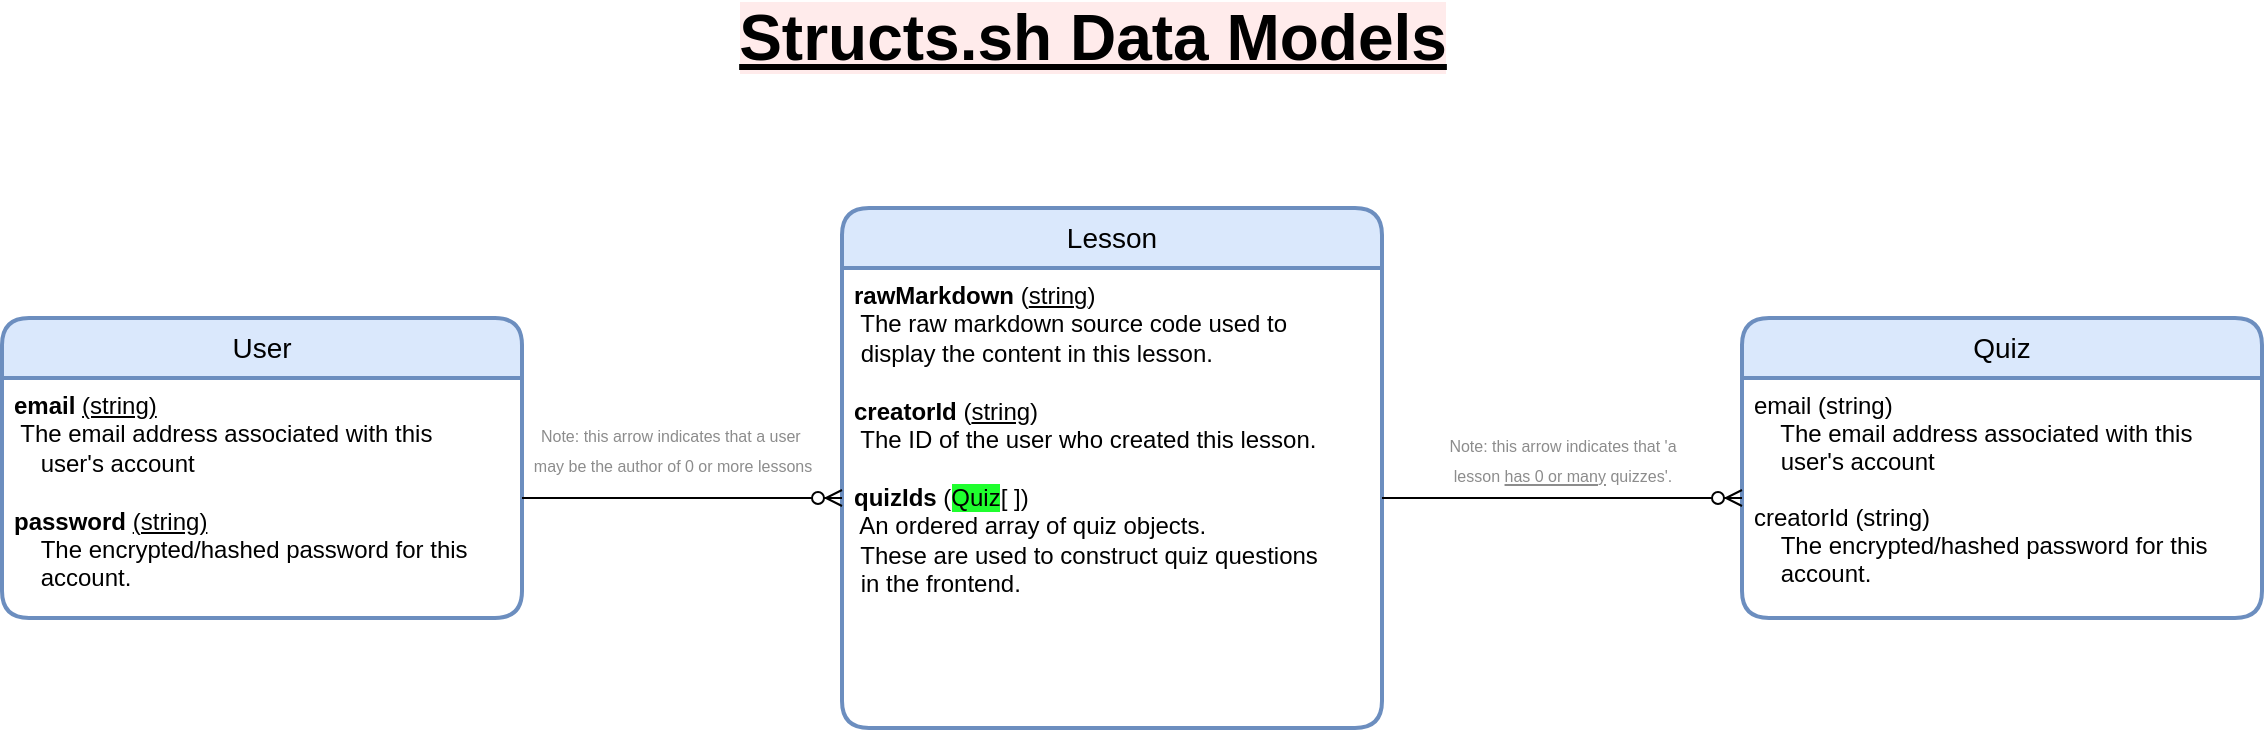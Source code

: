 <mxfile version="14.9.7" type="github">
  <diagram id="R2lEEEUBdFMjLlhIrx00" name="Page-1">
    <mxGraphModel dx="1833" dy="1010" grid="1" gridSize="10" guides="1" tooltips="1" connect="1" arrows="1" fold="1" page="1" pageScale="1" pageWidth="850" pageHeight="1100" math="0" shadow="0" extFonts="Permanent Marker^https://fonts.googleapis.com/css?family=Permanent+Marker">
      <root>
        <mxCell id="0" />
        <mxCell id="1" parent="0" />
        <mxCell id="pDtJqAfcPCYP6tU8S-Co-5" value="&lt;b&gt;&lt;font style=&quot;font-size: 32px ; background-color: rgb(255 , 235 , 235)&quot;&gt;&lt;u&gt;Structs.sh Data Models&lt;/u&gt;&lt;/font&gt;&lt;/b&gt;" style="text;html=1;align=center;verticalAlign=middle;resizable=0;points=[];autosize=1;strokeColor=none;fontFamily=Helvetica;" vertex="1" parent="1">
          <mxGeometry x="20" y="40" width="370" height="30" as="geometry" />
        </mxCell>
        <mxCell id="pDtJqAfcPCYP6tU8S-Co-45" value="Lesson" style="swimlane;childLayout=stackLayout;horizontal=1;startSize=30;horizontalStack=0;rounded=1;fontSize=14;fontStyle=0;strokeWidth=2;resizeParent=0;resizeLast=1;shadow=0;dashed=0;align=center;fontFamily=Helvetica;fillColor=#dae8fc;strokeColor=#6c8ebf;whiteSpace=wrap;" vertex="1" parent="1">
          <mxGeometry x="80" y="140" width="270" height="260" as="geometry" />
        </mxCell>
        <mxCell id="pDtJqAfcPCYP6tU8S-Co-46" value="&lt;b&gt;rawMarkdown&lt;/b&gt; (&lt;u&gt;string&lt;/u&gt;)&lt;br&gt;&lt;span style=&quot;white-space: pre&quot;&gt;	&lt;/span&gt;The raw markdown source code used to&amp;nbsp;&lt;br&gt;&lt;span style=&quot;white-space: pre&quot;&gt;	&lt;/span&gt;display the content in this lesson.&lt;br&gt;&lt;br&gt;&lt;b&gt;creatorId&lt;/b&gt; (&lt;u&gt;string&lt;/u&gt;)&lt;br&gt;&lt;span style=&quot;white-space: pre&quot;&gt;	&lt;/span&gt;The ID of the user who created this lesson.&lt;br&gt;&lt;br&gt;&lt;b&gt;quizIds &lt;/b&gt;(&lt;span style=&quot;background-color: rgb(31 , 255 , 46)&quot;&gt;Quiz&lt;/span&gt;[ ])&lt;br&gt;&lt;span style=&quot;white-space: pre&quot;&gt;&lt;span style=&quot;white-space: pre&quot;&gt;	&lt;/span&gt;An ordered array of quiz objects.&lt;br&gt;&lt;span style=&quot;white-space: pre&quot;&gt;	&lt;/span&gt;These are used to construct quiz questions&lt;br/&gt;&lt;span style=&quot;white-space: pre&quot;&gt;	&lt;/span&gt;in the frontend.&lt;br&gt;&lt;/span&gt;" style="align=left;strokeColor=none;fillColor=none;spacingLeft=4;fontSize=12;verticalAlign=top;resizable=0;rotatable=0;part=1;fontStyle=0;html=1;" vertex="1" parent="pDtJqAfcPCYP6tU8S-Co-45">
          <mxGeometry y="30" width="270" height="230" as="geometry" />
        </mxCell>
        <mxCell id="pDtJqAfcPCYP6tU8S-Co-47" value="User" style="swimlane;childLayout=stackLayout;horizontal=1;startSize=30;horizontalStack=0;rounded=1;fontSize=14;fontStyle=0;strokeWidth=2;resizeParent=0;resizeLast=1;shadow=0;dashed=0;align=center;fontFamily=Helvetica;fillColor=#dae8fc;strokeColor=#6c8ebf;whiteSpace=wrap;html=1;" vertex="1" parent="1">
          <mxGeometry x="-340" y="195" width="260" height="150" as="geometry" />
        </mxCell>
        <mxCell id="pDtJqAfcPCYP6tU8S-Co-48" value="&lt;b&gt;email&lt;/b&gt; &lt;u&gt;(string)&lt;/u&gt;&lt;br&gt;&lt;span style=&quot;white-space: pre&quot;&gt;	&lt;/span&gt;The email address associated with this &lt;br&gt;&amp;nbsp;&amp;nbsp;&amp;nbsp;&amp;nbsp;user&#39;s account&lt;br&gt;&lt;br&gt;&lt;b&gt;password&lt;/b&gt; &lt;u&gt;(string)&lt;/u&gt;&lt;br&gt;&amp;nbsp; &amp;nbsp;&amp;nbsp;The encrypted/hashed password for this &lt;br&gt;&amp;nbsp; &amp;nbsp; account." style="align=left;strokeColor=none;fillColor=none;spacingLeft=4;fontSize=12;verticalAlign=top;resizable=0;rotatable=0;part=1;fontStyle=0;html=1;" vertex="1" parent="pDtJqAfcPCYP6tU8S-Co-47">
          <mxGeometry y="30" width="260" height="120" as="geometry" />
        </mxCell>
        <mxCell id="pDtJqAfcPCYP6tU8S-Co-49" value="Quiz" style="swimlane;childLayout=stackLayout;horizontal=1;startSize=30;horizontalStack=0;rounded=1;fontSize=14;fontStyle=0;strokeWidth=2;resizeParent=0;resizeLast=1;shadow=0;dashed=0;align=center;fontFamily=Helvetica;fillColor=#dae8fc;strokeColor=#6c8ebf;whiteSpace=wrap;" vertex="1" parent="1">
          <mxGeometry x="530" y="195" width="260" height="150" as="geometry" />
        </mxCell>
        <mxCell id="pDtJqAfcPCYP6tU8S-Co-50" value="email (string)&#xa;    The email address associated with this &#xa;    user&#39;s account&#xa;&#xa;creatorId (string)&#xa;    The encrypted/hashed password for this &#xa;    account." style="align=left;strokeColor=none;fillColor=none;spacingLeft=4;fontSize=12;verticalAlign=top;resizable=0;rotatable=0;part=1;fontStyle=0" vertex="1" parent="pDtJqAfcPCYP6tU8S-Co-49">
          <mxGeometry y="30" width="260" height="120" as="geometry" />
        </mxCell>
        <mxCell id="pDtJqAfcPCYP6tU8S-Co-52" value="&lt;font color=&quot;#8c8c8c&quot; style=&quot;font-size: 8px&quot;&gt;Note: this arrow indicates that &#39;a &lt;br&gt;lesson &lt;u&gt;has 0 or many&lt;/u&gt;&amp;nbsp;quizzes&#39;.&lt;/font&gt;" style="text;html=1;align=center;verticalAlign=middle;resizable=0;points=[];autosize=1;strokeColor=none;fontFamily=Helvetica;" vertex="1" parent="1">
          <mxGeometry x="375" y="245" width="130" height="40" as="geometry" />
        </mxCell>
        <mxCell id="pDtJqAfcPCYP6tU8S-Co-54" value="" style="edgeStyle=entityRelationEdgeStyle;fontSize=12;html=1;endArrow=ERzeroToMany;endFill=1;fontFamily=Helvetica;exitX=1;exitY=0.5;exitDx=0;exitDy=0;entryX=0;entryY=0.5;entryDx=0;entryDy=0;" edge="1" parent="1" source="pDtJqAfcPCYP6tU8S-Co-46" target="pDtJqAfcPCYP6tU8S-Co-50">
          <mxGeometry width="100" height="100" relative="1" as="geometry">
            <mxPoint x="410" y="410" as="sourcePoint" />
            <mxPoint x="510" y="310" as="targetPoint" />
          </mxGeometry>
        </mxCell>
        <mxCell id="pDtJqAfcPCYP6tU8S-Co-56" value="&lt;font color=&quot;#8c8c8c&quot; style=&quot;font-size: 8px&quot;&gt;Note: this arrow indicates that a user&amp;nbsp;&lt;br&gt;may be the author of 0 or more lessons&lt;br&gt;&lt;/font&gt;" style="text;html=1;align=center;verticalAlign=middle;resizable=0;points=[];autosize=1;strokeColor=none;fontFamily=Helvetica;" vertex="1" parent="1">
          <mxGeometry x="-80" y="240" width="150" height="40" as="geometry" />
        </mxCell>
        <mxCell id="pDtJqAfcPCYP6tU8S-Co-57" value="" style="edgeStyle=entityRelationEdgeStyle;fontSize=12;html=1;endArrow=ERzeroToMany;endFill=1;fontFamily=Helvetica;exitX=1;exitY=0.5;exitDx=0;exitDy=0;entryX=0;entryY=0.5;entryDx=0;entryDy=0;" edge="1" parent="1" source="pDtJqAfcPCYP6tU8S-Co-48" target="pDtJqAfcPCYP6tU8S-Co-46">
          <mxGeometry width="100" height="100" relative="1" as="geometry">
            <mxPoint x="-140" y="400.0" as="sourcePoint" />
            <mxPoint x="40" y="400.0" as="targetPoint" />
          </mxGeometry>
        </mxCell>
      </root>
    </mxGraphModel>
  </diagram>
</mxfile>
